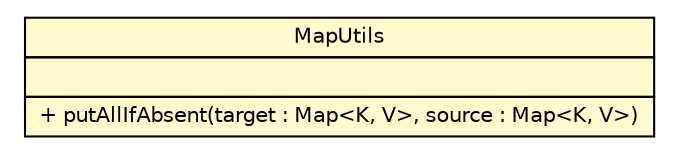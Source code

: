 #!/usr/local/bin/dot
#
# Class diagram 
# Generated by UMLGraph version R5_6-24-gf6e263 (http://www.umlgraph.org/)
#

digraph G {
	edge [fontname="Helvetica",fontsize=10,labelfontname="Helvetica",labelfontsize=10];
	node [fontname="Helvetica",fontsize=10,shape=plaintext];
	nodesep=0.25;
	ranksep=0.5;
	// com.yirendai.oss.lib.common.MapUtils
	c4303 [label=<<table title="com.yirendai.oss.lib.common.MapUtils" border="0" cellborder="1" cellspacing="0" cellpadding="2" port="p" bgcolor="lemonChiffon" href="./MapUtils.html">
		<tr><td><table border="0" cellspacing="0" cellpadding="1">
<tr><td align="center" balign="center"> MapUtils </td></tr>
		</table></td></tr>
		<tr><td><table border="0" cellspacing="0" cellpadding="1">
<tr><td align="left" balign="left">  </td></tr>
		</table></td></tr>
		<tr><td><table border="0" cellspacing="0" cellpadding="1">
<tr><td align="left" balign="left"> + putAllIfAbsent(target : Map&lt;K, V&gt;, source : Map&lt;K, V&gt;) </td></tr>
		</table></td></tr>
		</table>>, URL="./MapUtils.html", fontname="Helvetica", fontcolor="black", fontsize=10.0];
}

